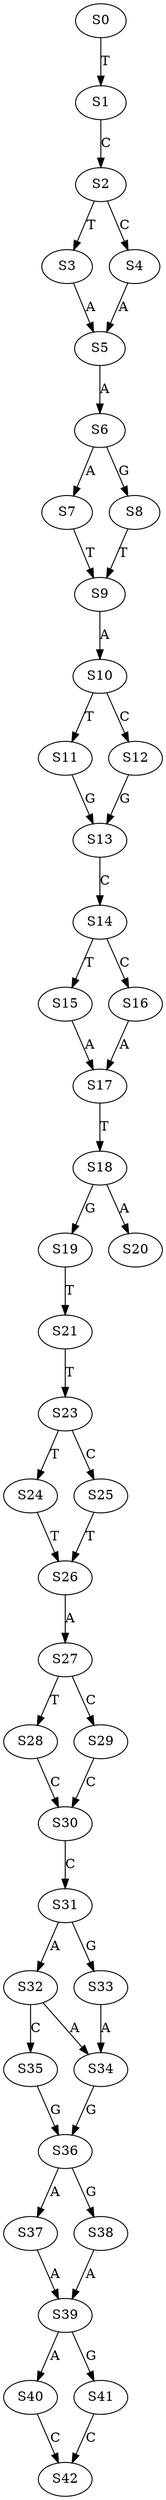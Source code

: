 strict digraph  {
	S0 -> S1 [ label = T ];
	S1 -> S2 [ label = C ];
	S2 -> S3 [ label = T ];
	S2 -> S4 [ label = C ];
	S3 -> S5 [ label = A ];
	S4 -> S5 [ label = A ];
	S5 -> S6 [ label = A ];
	S6 -> S7 [ label = A ];
	S6 -> S8 [ label = G ];
	S7 -> S9 [ label = T ];
	S8 -> S9 [ label = T ];
	S9 -> S10 [ label = A ];
	S10 -> S11 [ label = T ];
	S10 -> S12 [ label = C ];
	S11 -> S13 [ label = G ];
	S12 -> S13 [ label = G ];
	S13 -> S14 [ label = C ];
	S14 -> S15 [ label = T ];
	S14 -> S16 [ label = C ];
	S15 -> S17 [ label = A ];
	S16 -> S17 [ label = A ];
	S17 -> S18 [ label = T ];
	S18 -> S19 [ label = G ];
	S18 -> S20 [ label = A ];
	S19 -> S21 [ label = T ];
	S21 -> S23 [ label = T ];
	S23 -> S24 [ label = T ];
	S23 -> S25 [ label = C ];
	S24 -> S26 [ label = T ];
	S25 -> S26 [ label = T ];
	S26 -> S27 [ label = A ];
	S27 -> S28 [ label = T ];
	S27 -> S29 [ label = C ];
	S28 -> S30 [ label = C ];
	S29 -> S30 [ label = C ];
	S30 -> S31 [ label = C ];
	S31 -> S32 [ label = A ];
	S31 -> S33 [ label = G ];
	S32 -> S34 [ label = A ];
	S32 -> S35 [ label = C ];
	S33 -> S34 [ label = A ];
	S34 -> S36 [ label = G ];
	S35 -> S36 [ label = G ];
	S36 -> S37 [ label = A ];
	S36 -> S38 [ label = G ];
	S37 -> S39 [ label = A ];
	S38 -> S39 [ label = A ];
	S39 -> S40 [ label = A ];
	S39 -> S41 [ label = G ];
	S40 -> S42 [ label = C ];
	S41 -> S42 [ label = C ];
}
